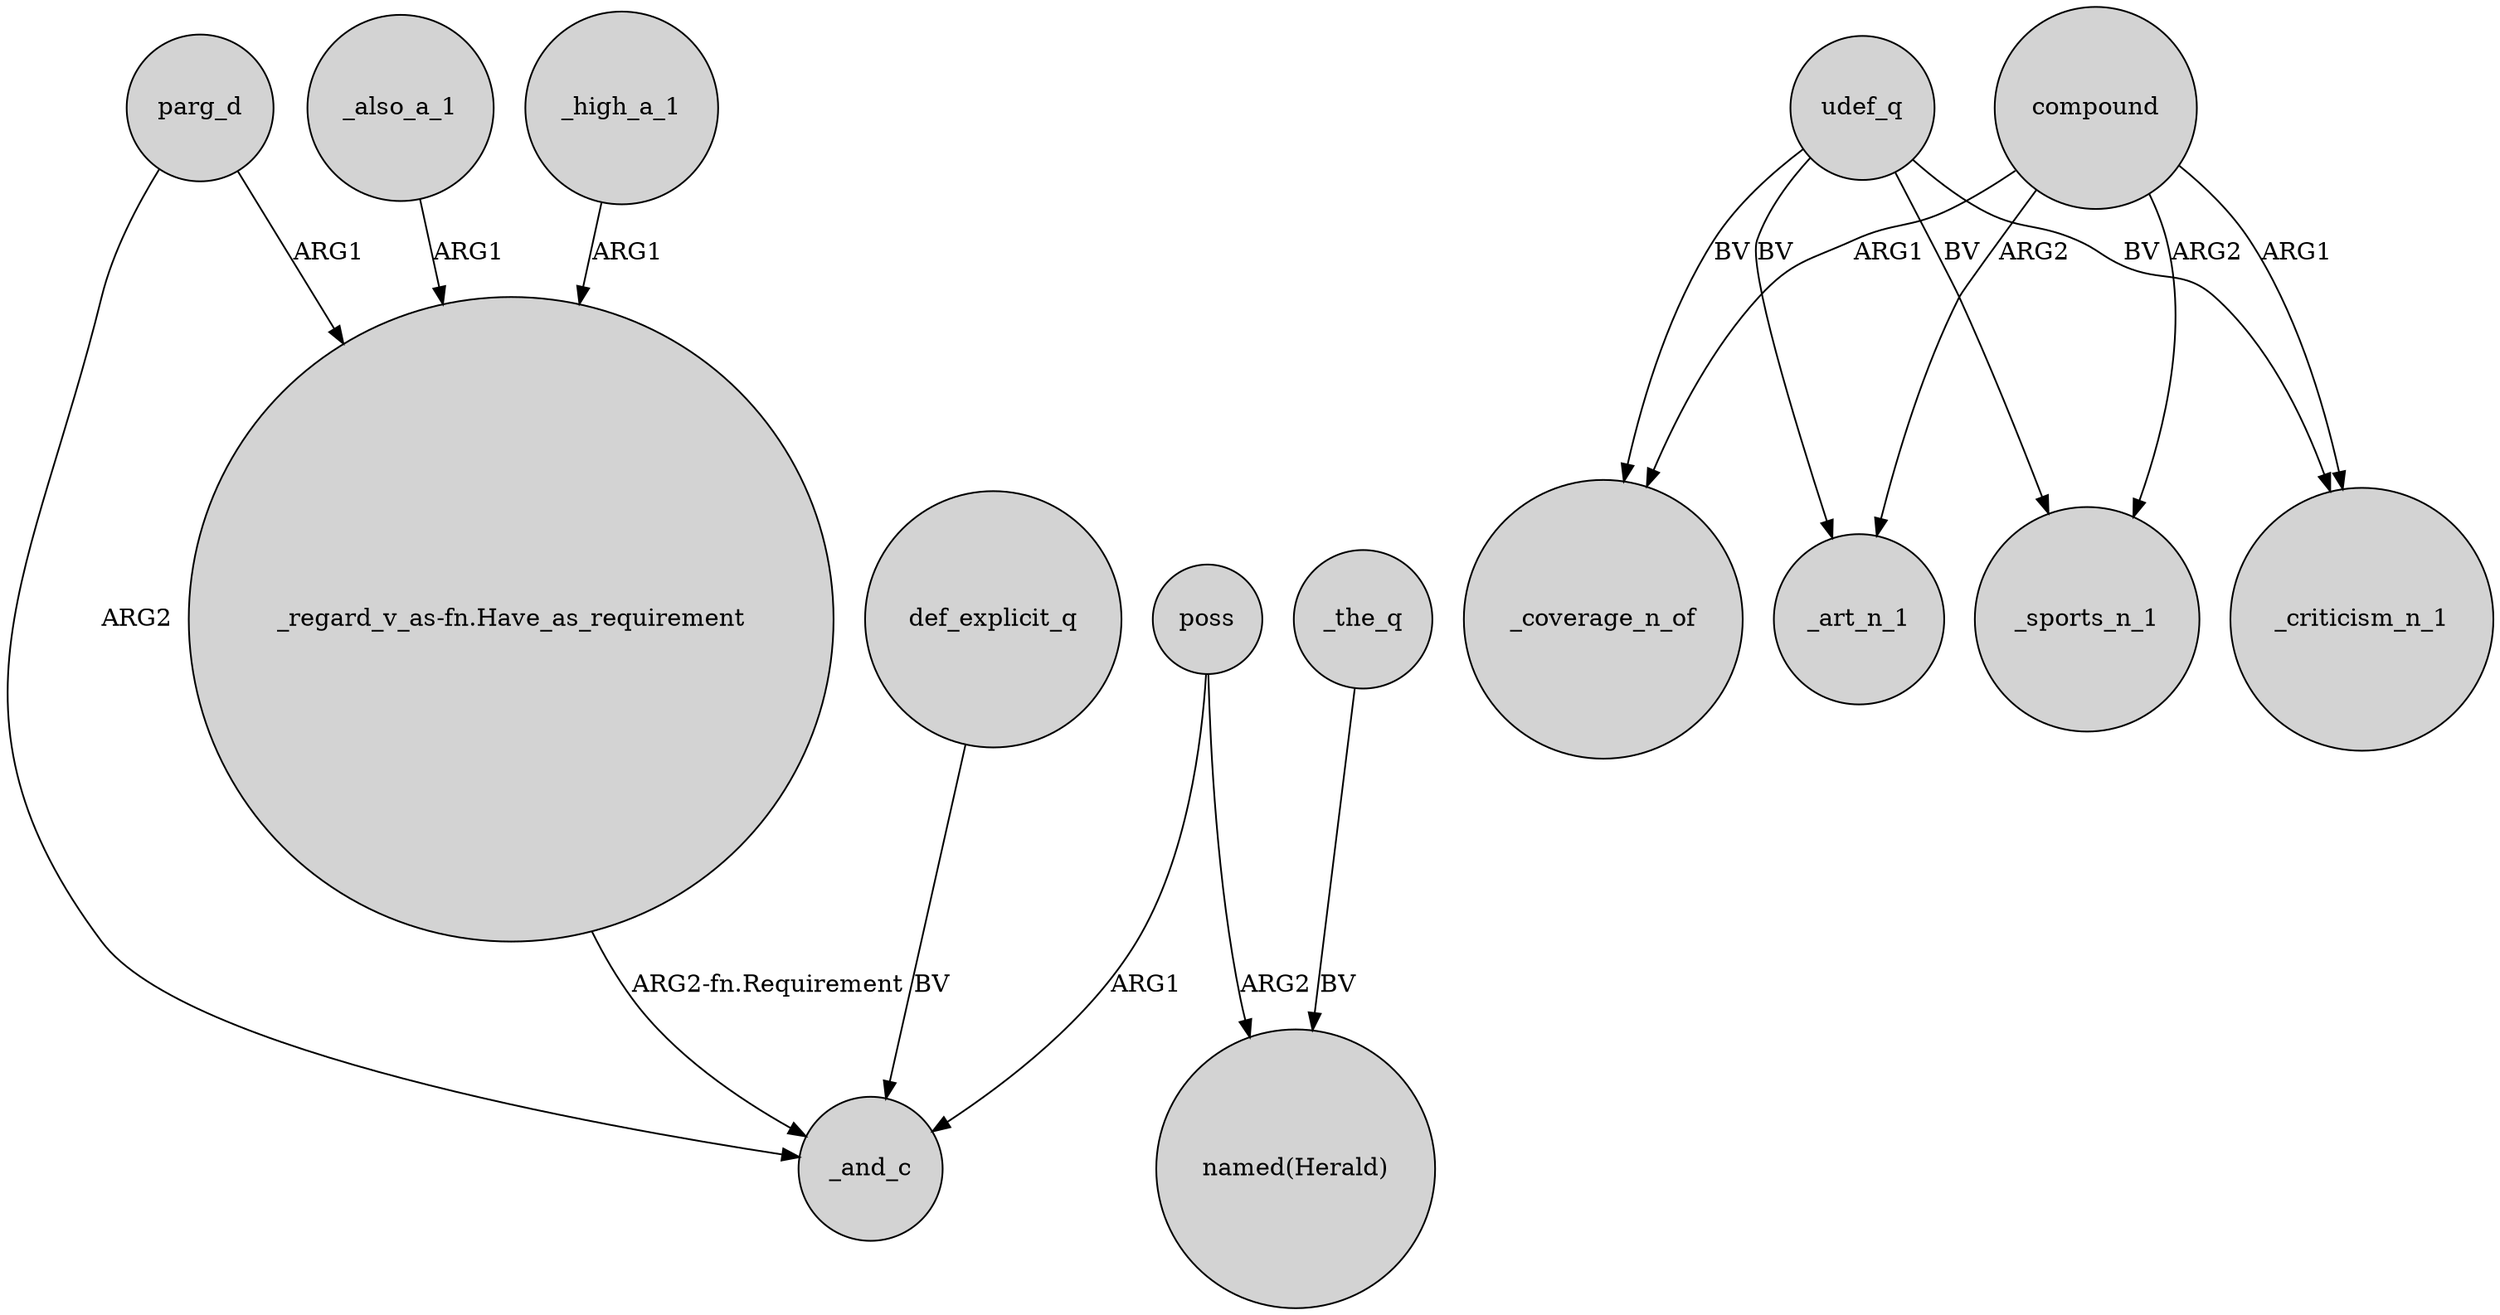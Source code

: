 digraph {
	node [shape=circle style=filled]
	poss -> _and_c [label=ARG1]
	udef_q -> _sports_n_1 [label=BV]
	parg_d -> "_regard_v_as-fn.Have_as_requirement" [label=ARG1]
	compound -> _sports_n_1 [label=ARG2]
	udef_q -> _art_n_1 [label=BV]
	compound -> _art_n_1 [label=ARG2]
	udef_q -> _coverage_n_of [label=BV]
	"_regard_v_as-fn.Have_as_requirement" -> _and_c [label="ARG2-fn.Requirement"]
	poss -> "named(Herald)" [label=ARG2]
	_the_q -> "named(Herald)" [label=BV]
	_also_a_1 -> "_regard_v_as-fn.Have_as_requirement" [label=ARG1]
	compound -> _criticism_n_1 [label=ARG1]
	parg_d -> _and_c [label=ARG2]
	def_explicit_q -> _and_c [label=BV]
	compound -> _coverage_n_of [label=ARG1]
	udef_q -> _criticism_n_1 [label=BV]
	_high_a_1 -> "_regard_v_as-fn.Have_as_requirement" [label=ARG1]
}
